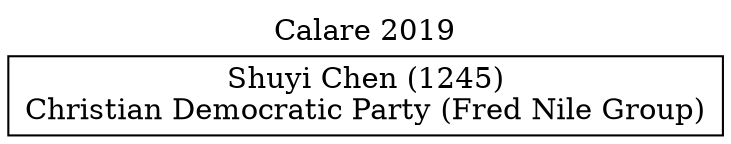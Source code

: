 // House preference flow
digraph "Shuyi Chen (1245)_Calare_2019" {
	graph [label="Calare 2019" labelloc=t mclimit=10]
	node [shape=box]
	"Shuyi Chen (1245)" [label="Shuyi Chen (1245)
Christian Democratic Party (Fred Nile Group)"]
}
